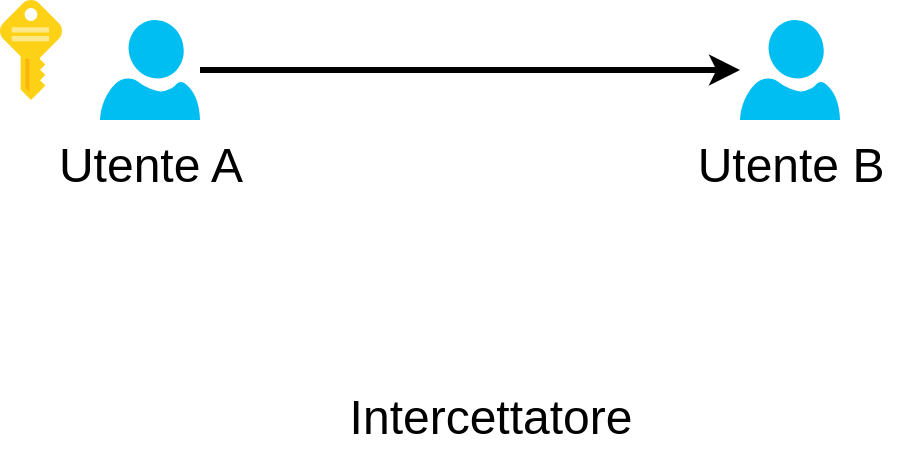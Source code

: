 <mxfile version="28.1.1">
  <diagram name="Page-1" id="rZxvO-xGBDbaET3Zqq4u">
    <mxGraphModel dx="1356" dy="800" grid="1" gridSize="10" guides="1" tooltips="1" connect="1" arrows="1" fold="1" page="1" pageScale="1" pageWidth="850" pageHeight="1100" math="0" shadow="0">
      <root>
        <mxCell id="0" />
        <mxCell id="1" parent="0" />
        <mxCell id="CZZduc1jLrHA5I96F7Oo-1" value="" style="shape=image;html=1;verticalAlign=top;verticalLabelPosition=bottom;labelBackgroundColor=#ffffff;imageAspect=0;aspect=fixed;image=https://icons.diagrams.net/icon-cache1/Kameleon_Free_Pack-2373/Hacker-1007.svg" parent="1" vertex="1">
          <mxGeometry x="370" y="329" width="110" height="110" as="geometry" />
        </mxCell>
        <mxCell id="CZZduc1jLrHA5I96F7Oo-6" style="edgeStyle=orthogonalEdgeStyle;rounded=0;orthogonalLoop=1;jettySize=auto;html=1;strokeWidth=3;" parent="1" source="CZZduc1jLrHA5I96F7Oo-2" target="CZZduc1jLrHA5I96F7Oo-3" edge="1">
          <mxGeometry relative="1" as="geometry" />
        </mxCell>
        <mxCell id="CZZduc1jLrHA5I96F7Oo-2" value="" style="verticalLabelPosition=bottom;html=1;verticalAlign=top;align=center;strokeColor=none;fillColor=#00BEF2;shape=mxgraph.azure.user;" parent="1" vertex="1">
          <mxGeometry x="230" y="240" width="50" height="50" as="geometry" />
        </mxCell>
        <mxCell id="CZZduc1jLrHA5I96F7Oo-3" value="" style="verticalLabelPosition=bottom;html=1;verticalAlign=top;align=center;strokeColor=none;fillColor=#00BEF2;shape=mxgraph.azure.user;" parent="1" vertex="1">
          <mxGeometry x="550" y="240" width="50" height="50" as="geometry" />
        </mxCell>
        <mxCell id="CZZduc1jLrHA5I96F7Oo-4" value="&lt;font style=&quot;font-size: 24px;&quot;&gt;Utente A&lt;/font&gt;" style="text;html=1;align=center;verticalAlign=middle;resizable=0;points=[];autosize=1;strokeColor=none;fillColor=none;" parent="1" vertex="1">
          <mxGeometry x="195" y="293" width="120" height="40" as="geometry" />
        </mxCell>
        <mxCell id="CZZduc1jLrHA5I96F7Oo-5" value="&lt;font style=&quot;font-size: 24px;&quot;&gt;Utente B&lt;/font&gt;" style="text;html=1;align=center;verticalAlign=middle;resizable=0;points=[];autosize=1;strokeColor=none;fillColor=none;" parent="1" vertex="1">
          <mxGeometry x="515" y="293" width="120" height="40" as="geometry" />
        </mxCell>
        <mxCell id="CZZduc1jLrHA5I96F7Oo-8" value="&lt;font style=&quot;font-size: 24px;&quot;&gt;Intercettatore&lt;/font&gt;" style="text;html=1;align=center;verticalAlign=middle;resizable=0;points=[];autosize=1;strokeColor=none;fillColor=none;" parent="1" vertex="1">
          <mxGeometry x="345" y="419" width="160" height="40" as="geometry" />
        </mxCell>
        <mxCell id="w3TIozxd0BtOAEl23d5w-1" value="" style="image;sketch=0;aspect=fixed;html=1;points=[];align=center;fontSize=12;image=img/lib/mscae/Key.svg;" vertex="1" parent="1">
          <mxGeometry x="180" y="230" width="31" height="50" as="geometry" />
        </mxCell>
      </root>
    </mxGraphModel>
  </diagram>
</mxfile>
